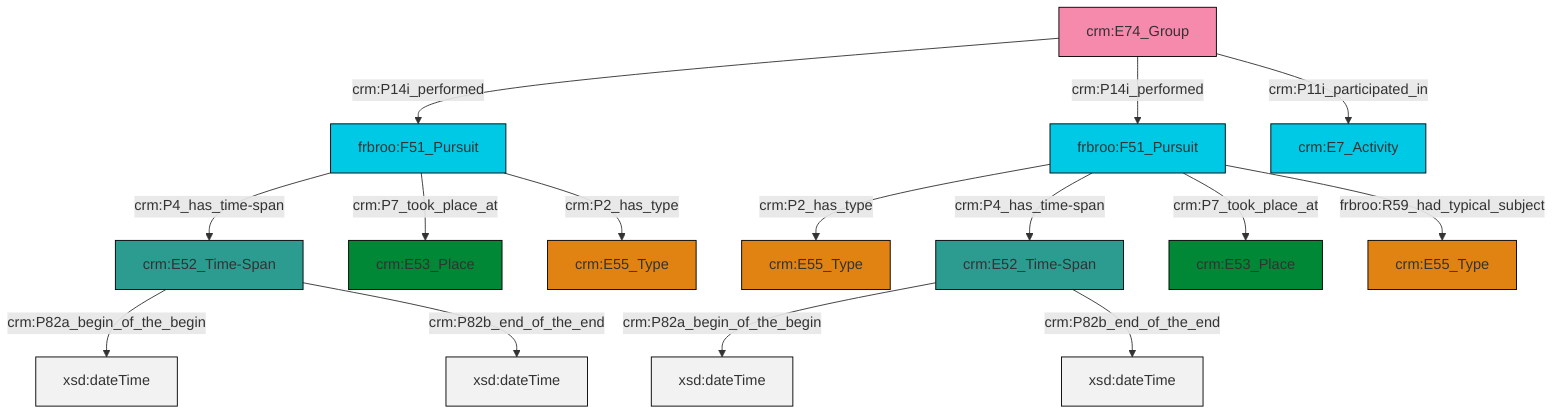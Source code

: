 graph TD
classDef Literal fill:#f2f2f2,stroke:#000000;
classDef CRM_Entity fill:#FFFFFF,stroke:#000000;
classDef Temporal_Entity fill:#00C9E6, stroke:#000000;
classDef Type fill:#E18312, stroke:#000000;
classDef Time-Span fill:#2C9C91, stroke:#000000;
classDef Appellation fill:#FFEB7F, stroke:#000000;
classDef Place fill:#008836, stroke:#000000;
classDef Persistent_Item fill:#B266B2, stroke:#000000;
classDef Conceptual_Object fill:#FFD700, stroke:#000000;
classDef Physical_Thing fill:#D2B48C, stroke:#000000;
classDef Actor fill:#f58aad, stroke:#000000;
classDef PC_Classes fill:#4ce600, stroke:#000000;
classDef Multi fill:#cccccc,stroke:#000000;

2["crm:E52_Time-Span"]:::Time-Span -->|crm:P82a_begin_of_the_begin| 3[xsd:dateTime]:::Literal
8["frbroo:F51_Pursuit"]:::Temporal_Entity -->|crm:P2_has_type| 4["crm:E55_Type"]:::Type
8["frbroo:F51_Pursuit"]:::Temporal_Entity -->|crm:P4_has_time-span| 2["crm:E52_Time-Span"]:::Time-Span
9["crm:E74_Group"]:::Actor -->|crm:P14i_performed| 10["frbroo:F51_Pursuit"]:::Temporal_Entity
11["crm:E52_Time-Span"]:::Time-Span -->|crm:P82a_begin_of_the_begin| 12[xsd:dateTime]:::Literal
10["frbroo:F51_Pursuit"]:::Temporal_Entity -->|crm:P4_has_time-span| 11["crm:E52_Time-Span"]:::Time-Span
11["crm:E52_Time-Span"]:::Time-Span -->|crm:P82b_end_of_the_end| 17[xsd:dateTime]:::Literal
2["crm:E52_Time-Span"]:::Time-Span -->|crm:P82b_end_of_the_end| 19[xsd:dateTime]:::Literal
8["frbroo:F51_Pursuit"]:::Temporal_Entity -->|crm:P7_took_place_at| 20["crm:E53_Place"]:::Place
10["frbroo:F51_Pursuit"]:::Temporal_Entity -->|crm:P7_took_place_at| 6["crm:E53_Place"]:::Place
8["frbroo:F51_Pursuit"]:::Temporal_Entity -->|frbroo:R59_had_typical_subject| 24["crm:E55_Type"]:::Type
9["crm:E74_Group"]:::Actor -->|crm:P14i_performed| 8["frbroo:F51_Pursuit"]:::Temporal_Entity
10["frbroo:F51_Pursuit"]:::Temporal_Entity -->|crm:P2_has_type| 0["crm:E55_Type"]:::Type
9["crm:E74_Group"]:::Actor -->|crm:P11i_participated_in| 22["crm:E7_Activity"]:::Temporal_Entity